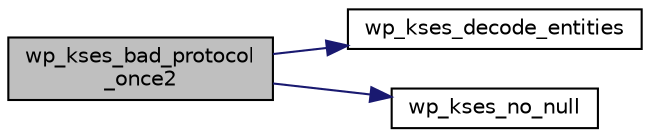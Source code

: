 digraph "wp_kses_bad_protocol_once2"
{
  edge [fontname="Helvetica",fontsize="10",labelfontname="Helvetica",labelfontsize="10"];
  node [fontname="Helvetica",fontsize="10",shape=record];
  rankdir="LR";
  Node1 [label="wp_kses_bad_protocol\l_once2",height=0.2,width=0.4,color="black", fillcolor="grey75", style="filled", fontcolor="black"];
  Node1 -> Node2 [color="midnightblue",fontsize="10",style="solid",fontname="Helvetica"];
  Node2 [label="wp_kses_decode_entities",height=0.2,width=0.4,color="black", fillcolor="white", style="filled",URL="$kses_8php.html#a6b7c56d4169bffd3e6943c570f4c4b94"];
  Node1 -> Node3 [color="midnightblue",fontsize="10",style="solid",fontname="Helvetica"];
  Node3 [label="wp_kses_no_null",height=0.2,width=0.4,color="black", fillcolor="white", style="filled",URL="$kses_8php.html#a6a32ba00333b67cff42a76ec3762e5c3"];
}
